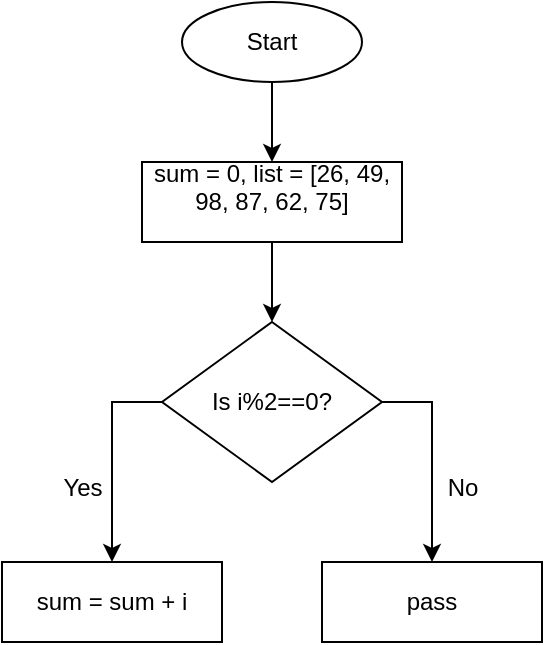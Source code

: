 <mxfile version="24.7.8">
  <diagram name="Page-1" id="vV6NU0P4ZQp-_WoSECo8">
    <mxGraphModel dx="1426" dy="757" grid="1" gridSize="10" guides="1" tooltips="1" connect="1" arrows="1" fold="1" page="1" pageScale="1" pageWidth="850" pageHeight="1100" math="0" shadow="0">
      <root>
        <mxCell id="0" />
        <mxCell id="1" parent="0" />
        <mxCell id="8pfaWsYJm06sZ0pLLKBw-6" style="edgeStyle=orthogonalEdgeStyle;rounded=0;orthogonalLoop=1;jettySize=auto;html=1;entryX=0.5;entryY=0;entryDx=0;entryDy=0;" edge="1" parent="1" source="8pfaWsYJm06sZ0pLLKBw-2" target="8pfaWsYJm06sZ0pLLKBw-3">
          <mxGeometry relative="1" as="geometry" />
        </mxCell>
        <mxCell id="8pfaWsYJm06sZ0pLLKBw-2" value="Start" style="ellipse;whiteSpace=wrap;html=1;" vertex="1" parent="1">
          <mxGeometry x="380" width="90" height="40" as="geometry" />
        </mxCell>
        <mxCell id="8pfaWsYJm06sZ0pLLKBw-7" style="edgeStyle=orthogonalEdgeStyle;rounded=0;orthogonalLoop=1;jettySize=auto;html=1;entryX=0.5;entryY=0;entryDx=0;entryDy=0;" edge="1" parent="1" source="8pfaWsYJm06sZ0pLLKBw-3" target="8pfaWsYJm06sZ0pLLKBw-5">
          <mxGeometry relative="1" as="geometry" />
        </mxCell>
        <mxCell id="8pfaWsYJm06sZ0pLLKBw-3" value="sum = 0,&amp;nbsp;&lt;span style=&quot;background-color: initial;&quot;&gt;list = [26, 49, 98, 87, 62, 75]&lt;/span&gt;&lt;div&gt;&lt;span style=&quot;background-color: initial;&quot;&gt;&lt;br&gt;&lt;/span&gt;&lt;/div&gt;" style="rounded=0;whiteSpace=wrap;html=1;" vertex="1" parent="1">
          <mxGeometry x="360" y="80" width="130" height="40" as="geometry" />
        </mxCell>
        <mxCell id="8pfaWsYJm06sZ0pLLKBw-16" style="edgeStyle=orthogonalEdgeStyle;rounded=0;orthogonalLoop=1;jettySize=auto;html=1;entryX=0.5;entryY=0;entryDx=0;entryDy=0;" edge="1" parent="1" source="8pfaWsYJm06sZ0pLLKBw-5" target="8pfaWsYJm06sZ0pLLKBw-9">
          <mxGeometry relative="1" as="geometry">
            <Array as="points">
              <mxPoint x="345" y="200" />
            </Array>
          </mxGeometry>
        </mxCell>
        <mxCell id="8pfaWsYJm06sZ0pLLKBw-17" style="edgeStyle=orthogonalEdgeStyle;rounded=0;orthogonalLoop=1;jettySize=auto;html=1;" edge="1" parent="1" source="8pfaWsYJm06sZ0pLLKBw-5" target="8pfaWsYJm06sZ0pLLKBw-15">
          <mxGeometry relative="1" as="geometry">
            <Array as="points">
              <mxPoint x="505" y="200" />
            </Array>
          </mxGeometry>
        </mxCell>
        <mxCell id="8pfaWsYJm06sZ0pLLKBw-5" value="Is i%2==0?" style="rhombus;whiteSpace=wrap;html=1;" vertex="1" parent="1">
          <mxGeometry x="370" y="160" width="110" height="80" as="geometry" />
        </mxCell>
        <mxCell id="8pfaWsYJm06sZ0pLLKBw-9" value="&lt;div&gt;&lt;span style=&quot;background-color: initial;&quot;&gt;sum = sum + i&lt;/span&gt;&lt;/div&gt;" style="rounded=0;whiteSpace=wrap;html=1;" vertex="1" parent="1">
          <mxGeometry x="290" y="280" width="110" height="40" as="geometry" />
        </mxCell>
        <mxCell id="8pfaWsYJm06sZ0pLLKBw-11" value="Yes" style="text;html=1;align=center;verticalAlign=middle;resizable=0;points=[];autosize=1;strokeColor=none;fillColor=none;" vertex="1" parent="1">
          <mxGeometry x="310" y="228" width="40" height="30" as="geometry" />
        </mxCell>
        <mxCell id="8pfaWsYJm06sZ0pLLKBw-12" value="No" style="text;html=1;align=center;verticalAlign=middle;resizable=0;points=[];autosize=1;strokeColor=none;fillColor=none;" vertex="1" parent="1">
          <mxGeometry x="500" y="228" width="40" height="30" as="geometry" />
        </mxCell>
        <mxCell id="8pfaWsYJm06sZ0pLLKBw-15" value="&lt;div&gt;&lt;span style=&quot;background-color: initial;&quot;&gt;pass&lt;/span&gt;&lt;/div&gt;" style="rounded=0;whiteSpace=wrap;html=1;" vertex="1" parent="1">
          <mxGeometry x="450" y="280" width="110" height="40" as="geometry" />
        </mxCell>
      </root>
    </mxGraphModel>
  </diagram>
</mxfile>
